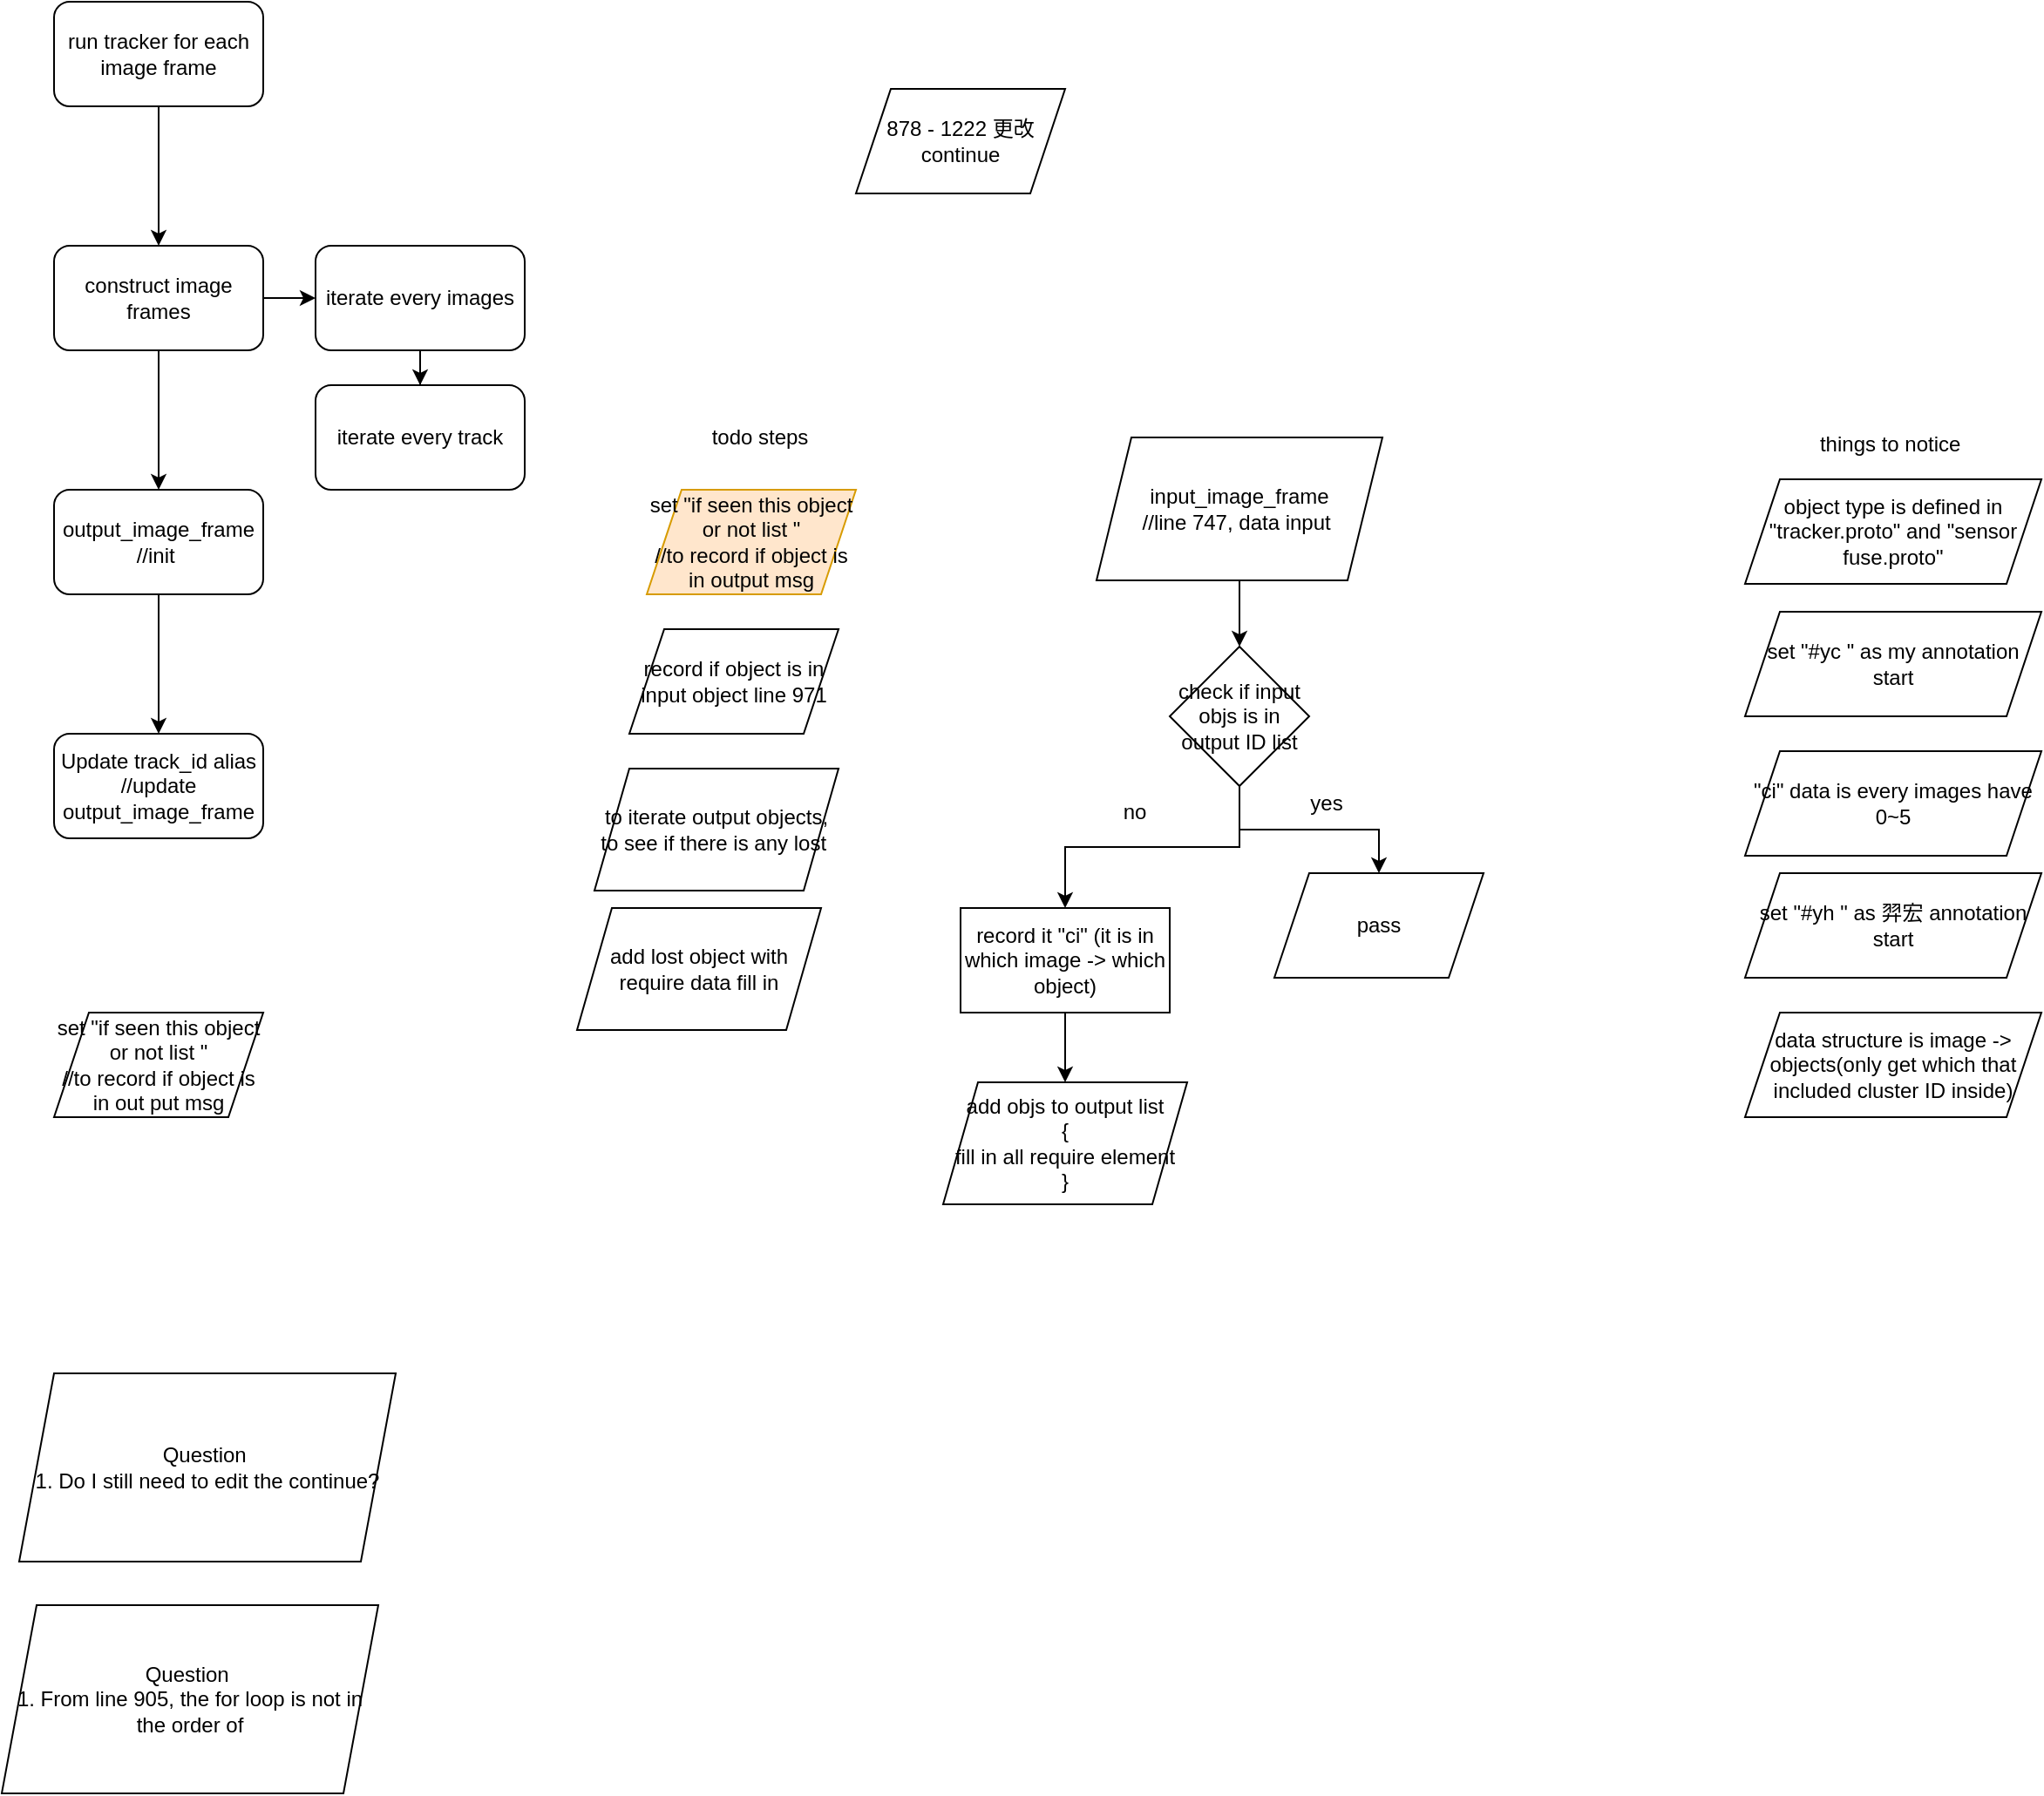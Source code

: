 <mxfile version="15.0.6" type="github">
  <diagram id="z7T73s2i-OFT3F3iAoDb" name="Page-1">
    <mxGraphModel dx="981" dy="559" grid="1" gridSize="10" guides="1" tooltips="1" connect="1" arrows="1" fold="1" page="1" pageScale="1" pageWidth="827" pageHeight="1169" math="0" shadow="0">
      <root>
        <mxCell id="0" />
        <mxCell id="1" parent="0" />
        <mxCell id="UH2d_EVZu4zvosDESQFh-3" value="" style="edgeStyle=orthogonalEdgeStyle;rounded=0;orthogonalLoop=1;jettySize=auto;html=1;" parent="1" source="UH2d_EVZu4zvosDESQFh-1" target="UH2d_EVZu4zvosDESQFh-2" edge="1">
          <mxGeometry relative="1" as="geometry" />
        </mxCell>
        <mxCell id="UH2d_EVZu4zvosDESQFh-1" value="run tracker for each image frame" style="rounded=1;whiteSpace=wrap;html=1;" parent="1" vertex="1">
          <mxGeometry x="70" y="100" width="120" height="60" as="geometry" />
        </mxCell>
        <mxCell id="UH2d_EVZu4zvosDESQFh-5" value="" style="edgeStyle=orthogonalEdgeStyle;rounded=0;orthogonalLoop=1;jettySize=auto;html=1;" parent="1" source="UH2d_EVZu4zvosDESQFh-2" target="UH2d_EVZu4zvosDESQFh-4" edge="1">
          <mxGeometry relative="1" as="geometry" />
        </mxCell>
        <mxCell id="UH2d_EVZu4zvosDESQFh-39" value="" style="edgeStyle=orthogonalEdgeStyle;rounded=0;orthogonalLoop=1;jettySize=auto;html=1;" parent="1" source="UH2d_EVZu4zvosDESQFh-2" target="UH2d_EVZu4zvosDESQFh-38" edge="1">
          <mxGeometry relative="1" as="geometry" />
        </mxCell>
        <mxCell id="UH2d_EVZu4zvosDESQFh-2" value="construct image frames" style="whiteSpace=wrap;html=1;rounded=1;" parent="1" vertex="1">
          <mxGeometry x="70" y="240" width="120" height="60" as="geometry" />
        </mxCell>
        <mxCell id="UH2d_EVZu4zvosDESQFh-9" value="" style="edgeStyle=orthogonalEdgeStyle;rounded=0;orthogonalLoop=1;jettySize=auto;html=1;" parent="1" source="UH2d_EVZu4zvosDESQFh-4" target="UH2d_EVZu4zvosDESQFh-8" edge="1">
          <mxGeometry relative="1" as="geometry" />
        </mxCell>
        <mxCell id="UH2d_EVZu4zvosDESQFh-4" value="output_image_frame&lt;br&gt;//init&amp;nbsp;" style="whiteSpace=wrap;html=1;rounded=1;" parent="1" vertex="1">
          <mxGeometry x="70" y="380" width="120" height="60" as="geometry" />
        </mxCell>
        <mxCell id="UH2d_EVZu4zvosDESQFh-7" value="878 - 1222 更改continue" style="shape=parallelogram;perimeter=parallelogramPerimeter;whiteSpace=wrap;html=1;fixedSize=1;" parent="1" vertex="1">
          <mxGeometry x="530" y="150" width="120" height="60" as="geometry" />
        </mxCell>
        <mxCell id="UH2d_EVZu4zvosDESQFh-8" value="Update track_id alias&lt;br&gt;//update output_image_frame&lt;br&gt;" style="whiteSpace=wrap;html=1;rounded=1;" parent="1" vertex="1">
          <mxGeometry x="70" y="520" width="120" height="60" as="geometry" />
        </mxCell>
        <mxCell id="UH2d_EVZu4zvosDESQFh-23" style="edgeStyle=orthogonalEdgeStyle;rounded=0;orthogonalLoop=1;jettySize=auto;html=1;entryX=0.5;entryY=0;entryDx=0;entryDy=0;" parent="1" source="UH2d_EVZu4zvosDESQFh-10" target="UH2d_EVZu4zvosDESQFh-14" edge="1">
          <mxGeometry relative="1" as="geometry" />
        </mxCell>
        <mxCell id="UH2d_EVZu4zvosDESQFh-10" value="input_image_frame&lt;br&gt;//line 747, data input&amp;nbsp;" style="shape=parallelogram;perimeter=parallelogramPerimeter;whiteSpace=wrap;html=1;fixedSize=1;" parent="1" vertex="1">
          <mxGeometry x="668" y="350" width="164" height="82" as="geometry" />
        </mxCell>
        <mxCell id="UH2d_EVZu4zvosDESQFh-11" value="object type is defined in &quot;tracker.proto&quot; and &quot;sensor fuse.proto&quot;" style="shape=parallelogram;perimeter=parallelogramPerimeter;whiteSpace=wrap;html=1;fixedSize=1;" parent="1" vertex="1">
          <mxGeometry x="1040" y="374" width="170" height="60" as="geometry" />
        </mxCell>
        <mxCell id="UH2d_EVZu4zvosDESQFh-12" value="record if object is in input object line 971" style="shape=parallelogram;perimeter=parallelogramPerimeter;whiteSpace=wrap;html=1;fixedSize=1;" parent="1" vertex="1">
          <mxGeometry x="400" y="460" width="120" height="60" as="geometry" />
        </mxCell>
        <mxCell id="UH2d_EVZu4zvosDESQFh-16" style="edgeStyle=orthogonalEdgeStyle;rounded=0;orthogonalLoop=1;jettySize=auto;html=1;exitX=0.5;exitY=1;exitDx=0;exitDy=0;entryX=0.5;entryY=0;entryDx=0;entryDy=0;" parent="1" source="UH2d_EVZu4zvosDESQFh-14" target="UH2d_EVZu4zvosDESQFh-15" edge="1">
          <mxGeometry relative="1" as="geometry" />
        </mxCell>
        <mxCell id="UH2d_EVZu4zvosDESQFh-24" style="edgeStyle=orthogonalEdgeStyle;rounded=0;orthogonalLoop=1;jettySize=auto;html=1;entryX=0.5;entryY=0;entryDx=0;entryDy=0;" parent="1" source="UH2d_EVZu4zvosDESQFh-14" target="UH2d_EVZu4zvosDESQFh-28" edge="1">
          <mxGeometry relative="1" as="geometry" />
        </mxCell>
        <mxCell id="UH2d_EVZu4zvosDESQFh-14" value="&lt;span&gt;check if input objs is in output ID list&lt;/span&gt;" style="rhombus;whiteSpace=wrap;html=1;" parent="1" vertex="1">
          <mxGeometry x="710" y="470" width="80" height="80" as="geometry" />
        </mxCell>
        <mxCell id="UH2d_EVZu4zvosDESQFh-15" value="pass" style="shape=parallelogram;perimeter=parallelogramPerimeter;whiteSpace=wrap;html=1;fixedSize=1;" parent="1" vertex="1">
          <mxGeometry x="770" y="600" width="120" height="60" as="geometry" />
        </mxCell>
        <mxCell id="UH2d_EVZu4zvosDESQFh-17" value="yes" style="text;html=1;strokeColor=none;fillColor=none;align=center;verticalAlign=middle;whiteSpace=wrap;rounded=0;" parent="1" vertex="1">
          <mxGeometry x="780" y="550" width="40" height="20" as="geometry" />
        </mxCell>
        <mxCell id="UH2d_EVZu4zvosDESQFh-18" value="add objs to output list&lt;br&gt;{&lt;br&gt;fill in all require element&lt;br&gt;}" style="shape=parallelogram;perimeter=parallelogramPerimeter;whiteSpace=wrap;html=1;fixedSize=1;" parent="1" vertex="1">
          <mxGeometry x="580" y="720" width="140" height="70" as="geometry" />
        </mxCell>
        <mxCell id="UH2d_EVZu4zvosDESQFh-21" value="set &quot;if seen this object or not list &quot;&lt;br&gt;//to record if object is in output msg" style="shape=parallelogram;perimeter=parallelogramPerimeter;whiteSpace=wrap;html=1;fixedSize=1;fillColor=#ffe6cc;strokeColor=#d79b00;" parent="1" vertex="1">
          <mxGeometry x="410" y="380" width="120" height="60" as="geometry" />
        </mxCell>
        <mxCell id="UH2d_EVZu4zvosDESQFh-22" value="set &quot;if seen this object or not list &quot;&lt;br&gt;//to record if object is in out put msg" style="shape=parallelogram;perimeter=parallelogramPerimeter;whiteSpace=wrap;html=1;fixedSize=1;" parent="1" vertex="1">
          <mxGeometry x="70" y="680" width="120" height="60" as="geometry" />
        </mxCell>
        <mxCell id="UH2d_EVZu4zvosDESQFh-25" value="no&lt;br&gt;" style="text;html=1;strokeColor=none;fillColor=none;align=center;verticalAlign=middle;whiteSpace=wrap;rounded=0;" parent="1" vertex="1">
          <mxGeometry x="670" y="555" width="40" height="20" as="geometry" />
        </mxCell>
        <mxCell id="UH2d_EVZu4zvosDESQFh-32" style="edgeStyle=orthogonalEdgeStyle;rounded=0;orthogonalLoop=1;jettySize=auto;html=1;" parent="1" source="UH2d_EVZu4zvosDESQFh-28" target="UH2d_EVZu4zvosDESQFh-18" edge="1">
          <mxGeometry relative="1" as="geometry" />
        </mxCell>
        <mxCell id="UH2d_EVZu4zvosDESQFh-28" value="record it &quot;ci&quot; (it is in which image -&amp;gt; which object)" style="whiteSpace=wrap;html=1;" parent="1" vertex="1">
          <mxGeometry x="590" y="620" width="120" height="60" as="geometry" />
        </mxCell>
        <mxCell id="UH2d_EVZu4zvosDESQFh-33" value="todo steps" style="text;html=1;strokeColor=none;fillColor=none;align=center;verticalAlign=middle;whiteSpace=wrap;rounded=0;" parent="1" vertex="1">
          <mxGeometry x="440" y="340" width="70" height="20" as="geometry" />
        </mxCell>
        <mxCell id="UH2d_EVZu4zvosDESQFh-34" value="to iterate output objects, to see if there is any lost&amp;nbsp;" style="shape=parallelogram;perimeter=parallelogramPerimeter;whiteSpace=wrap;html=1;fixedSize=1;" parent="1" vertex="1">
          <mxGeometry x="380" y="540" width="140" height="70" as="geometry" />
        </mxCell>
        <mxCell id="UH2d_EVZu4zvosDESQFh-35" value="add lost object with require data fill in" style="shape=parallelogram;perimeter=parallelogramPerimeter;whiteSpace=wrap;html=1;fixedSize=1;" parent="1" vertex="1">
          <mxGeometry x="370" y="620" width="140" height="70" as="geometry" />
        </mxCell>
        <mxCell id="UH2d_EVZu4zvosDESQFh-36" value="things to notice&amp;nbsp;" style="text;html=1;strokeColor=none;fillColor=none;align=center;verticalAlign=middle;whiteSpace=wrap;rounded=0;" parent="1" vertex="1">
          <mxGeometry x="1080" y="344" width="90" height="20" as="geometry" />
        </mxCell>
        <mxCell id="UH2d_EVZu4zvosDESQFh-37" value="set &quot;#yc &quot; as my&amp;nbsp;annotation start" style="shape=parallelogram;perimeter=parallelogramPerimeter;whiteSpace=wrap;html=1;fixedSize=1;" parent="1" vertex="1">
          <mxGeometry x="1040" y="450" width="170" height="60" as="geometry" />
        </mxCell>
        <mxCell id="UH2d_EVZu4zvosDESQFh-41" value="" style="edgeStyle=orthogonalEdgeStyle;rounded=0;orthogonalLoop=1;jettySize=auto;html=1;" parent="1" source="UH2d_EVZu4zvosDESQFh-38" target="UH2d_EVZu4zvosDESQFh-40" edge="1">
          <mxGeometry relative="1" as="geometry" />
        </mxCell>
        <mxCell id="UH2d_EVZu4zvosDESQFh-38" value="iterate every images" style="whiteSpace=wrap;html=1;rounded=1;" parent="1" vertex="1">
          <mxGeometry x="220" y="240" width="120" height="60" as="geometry" />
        </mxCell>
        <mxCell id="UH2d_EVZu4zvosDESQFh-40" value="iterate every track" style="whiteSpace=wrap;html=1;rounded=1;" parent="1" vertex="1">
          <mxGeometry x="220" y="320" width="120" height="60" as="geometry" />
        </mxCell>
        <mxCell id="UH2d_EVZu4zvosDESQFh-42" value="&quot;ci&quot; data is every images have 0~5" style="shape=parallelogram;perimeter=parallelogramPerimeter;whiteSpace=wrap;html=1;fixedSize=1;" parent="1" vertex="1">
          <mxGeometry x="1040" y="530" width="170" height="60" as="geometry" />
        </mxCell>
        <mxCell id="UH2d_EVZu4zvosDESQFh-43" value="set &quot;#yh &quot; as 羿宏 annotation start" style="shape=parallelogram;perimeter=parallelogramPerimeter;whiteSpace=wrap;html=1;fixedSize=1;" parent="1" vertex="1">
          <mxGeometry x="1040" y="600" width="170" height="60" as="geometry" />
        </mxCell>
        <mxCell id="UH2d_EVZu4zvosDESQFh-44" value="data structure is image -&amp;gt; objects(only get which that included cluster ID inside)" style="shape=parallelogram;perimeter=parallelogramPerimeter;whiteSpace=wrap;html=1;fixedSize=1;" parent="1" vertex="1">
          <mxGeometry x="1040" y="680" width="170" height="60" as="geometry" />
        </mxCell>
        <mxCell id="UH2d_EVZu4zvosDESQFh-47" value="Question&amp;nbsp;&lt;br&gt;1. Do I still need to edit the continue?" style="shape=parallelogram;perimeter=parallelogramPerimeter;whiteSpace=wrap;html=1;fixedSize=1;" parent="1" vertex="1">
          <mxGeometry x="50" y="887" width="216" height="108" as="geometry" />
        </mxCell>
        <mxCell id="g4VdtKFu66ETdVkpfVfH-1" value="Question&amp;nbsp;&lt;br&gt;1. From line 905, the for loop is not in the order of" style="shape=parallelogram;perimeter=parallelogramPerimeter;whiteSpace=wrap;html=1;fixedSize=1;" vertex="1" parent="1">
          <mxGeometry x="40" y="1020" width="216" height="108" as="geometry" />
        </mxCell>
      </root>
    </mxGraphModel>
  </diagram>
</mxfile>
